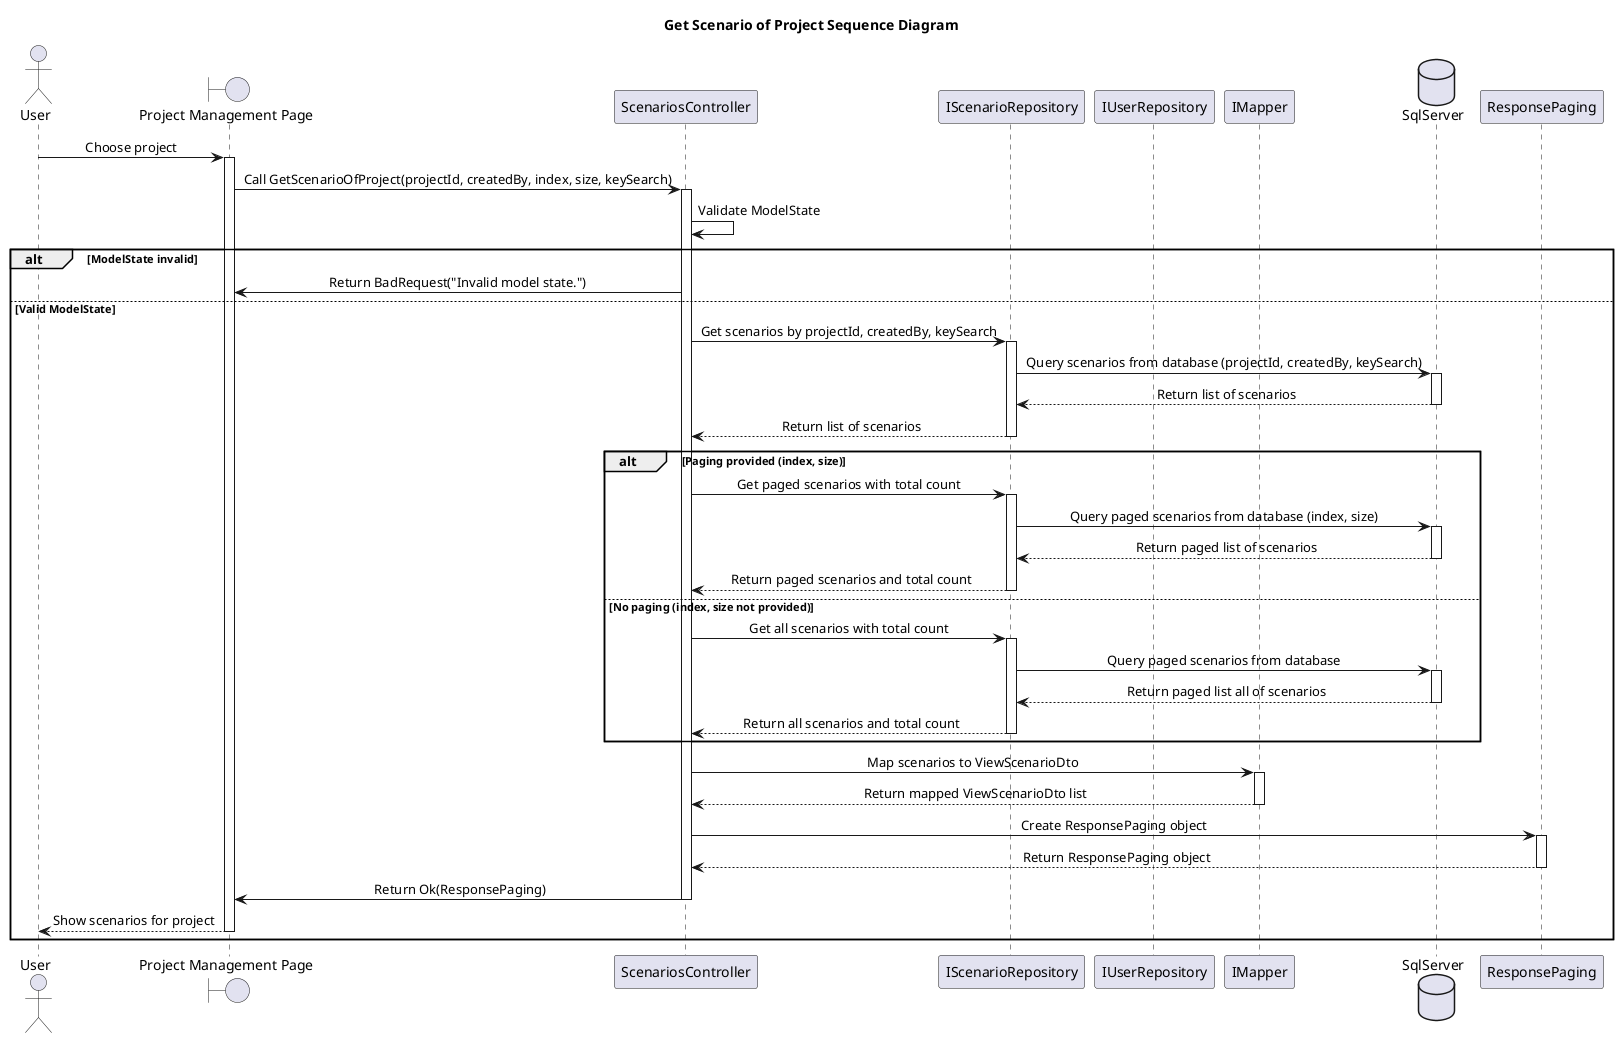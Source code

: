 @startuml
skinparam classAttributeIconSize 0
skinparam SequenceMessageAlignment center
Title Get Scenario of Project Sequence Diagram

actor "User" as U
boundary "Project Management Page" as Hp
participant "ScenariosController" as ScenariosController
participant "IScenarioRepository" as IScenarioRepo
participant "IUserRepository" as IUserRepo
participant "IMapper" as Mapper
database "SqlServer" as Db
participant "ResponsePaging" as ResponsePaging

U -> Hp : Choose project
activate Hp

Hp -> ScenariosController : Call GetScenarioOfProject(projectId, createdBy, index, size, keySearch)
activate ScenariosController

ScenariosController -> ScenariosController : Validate ModelState
alt ModelState invalid
    ScenariosController -> Hp : Return BadRequest("Invalid model state.")
else Valid ModelState
    ScenariosController -> IScenarioRepo : Get scenarios by projectId, createdBy, keySearch
    activate IScenarioRepo
    IScenarioRepo -> Db : Query scenarios from database (projectId, createdBy, keySearch)
    activate Db
    Db --> IScenarioRepo : Return list of scenarios
    deactivate Db
    IScenarioRepo --> ScenariosController : Return list of scenarios
    deactivate IScenarioRepo

    alt Paging provided (index, size)
        ScenariosController -> IScenarioRepo : Get paged scenarios with total count
        activate IScenarioRepo
        IScenarioRepo -> Db : Query paged scenarios from database (index, size)
        activate Db
        Db --> IScenarioRepo : Return paged list of scenarios
        deactivate Db
        IScenarioRepo --> ScenariosController : Return paged scenarios and total count
        deactivate IScenarioRepo
    else No paging (index, size not provided)
        ScenariosController -> IScenarioRepo : Get all scenarios with total count
        activate IScenarioRepo
        IScenarioRepo -> Db : Query paged scenarios from database 
        activate Db
        Db --> IScenarioRepo : Return paged list all of scenarios
        deactivate Db
        IScenarioRepo --> ScenariosController : Return all scenarios and total count
        deactivate IScenarioRepo
    end

    ScenariosController -> Mapper : Map scenarios to ViewScenarioDto
    activate Mapper
    Mapper --> ScenariosController : Return mapped ViewScenarioDto list
    deactivate Mapper

    ScenariosController -> ResponsePaging : Create ResponsePaging object
    activate ResponsePaging
    ResponsePaging --> ScenariosController : Return ResponsePaging object
    deactivate ResponsePaging

    ScenariosController -> Hp : Return Ok(ResponsePaging)
    deactivate ScenariosController
    Hp --> U : Show scenarios for project
    deactivate Hp
end

@enduml
